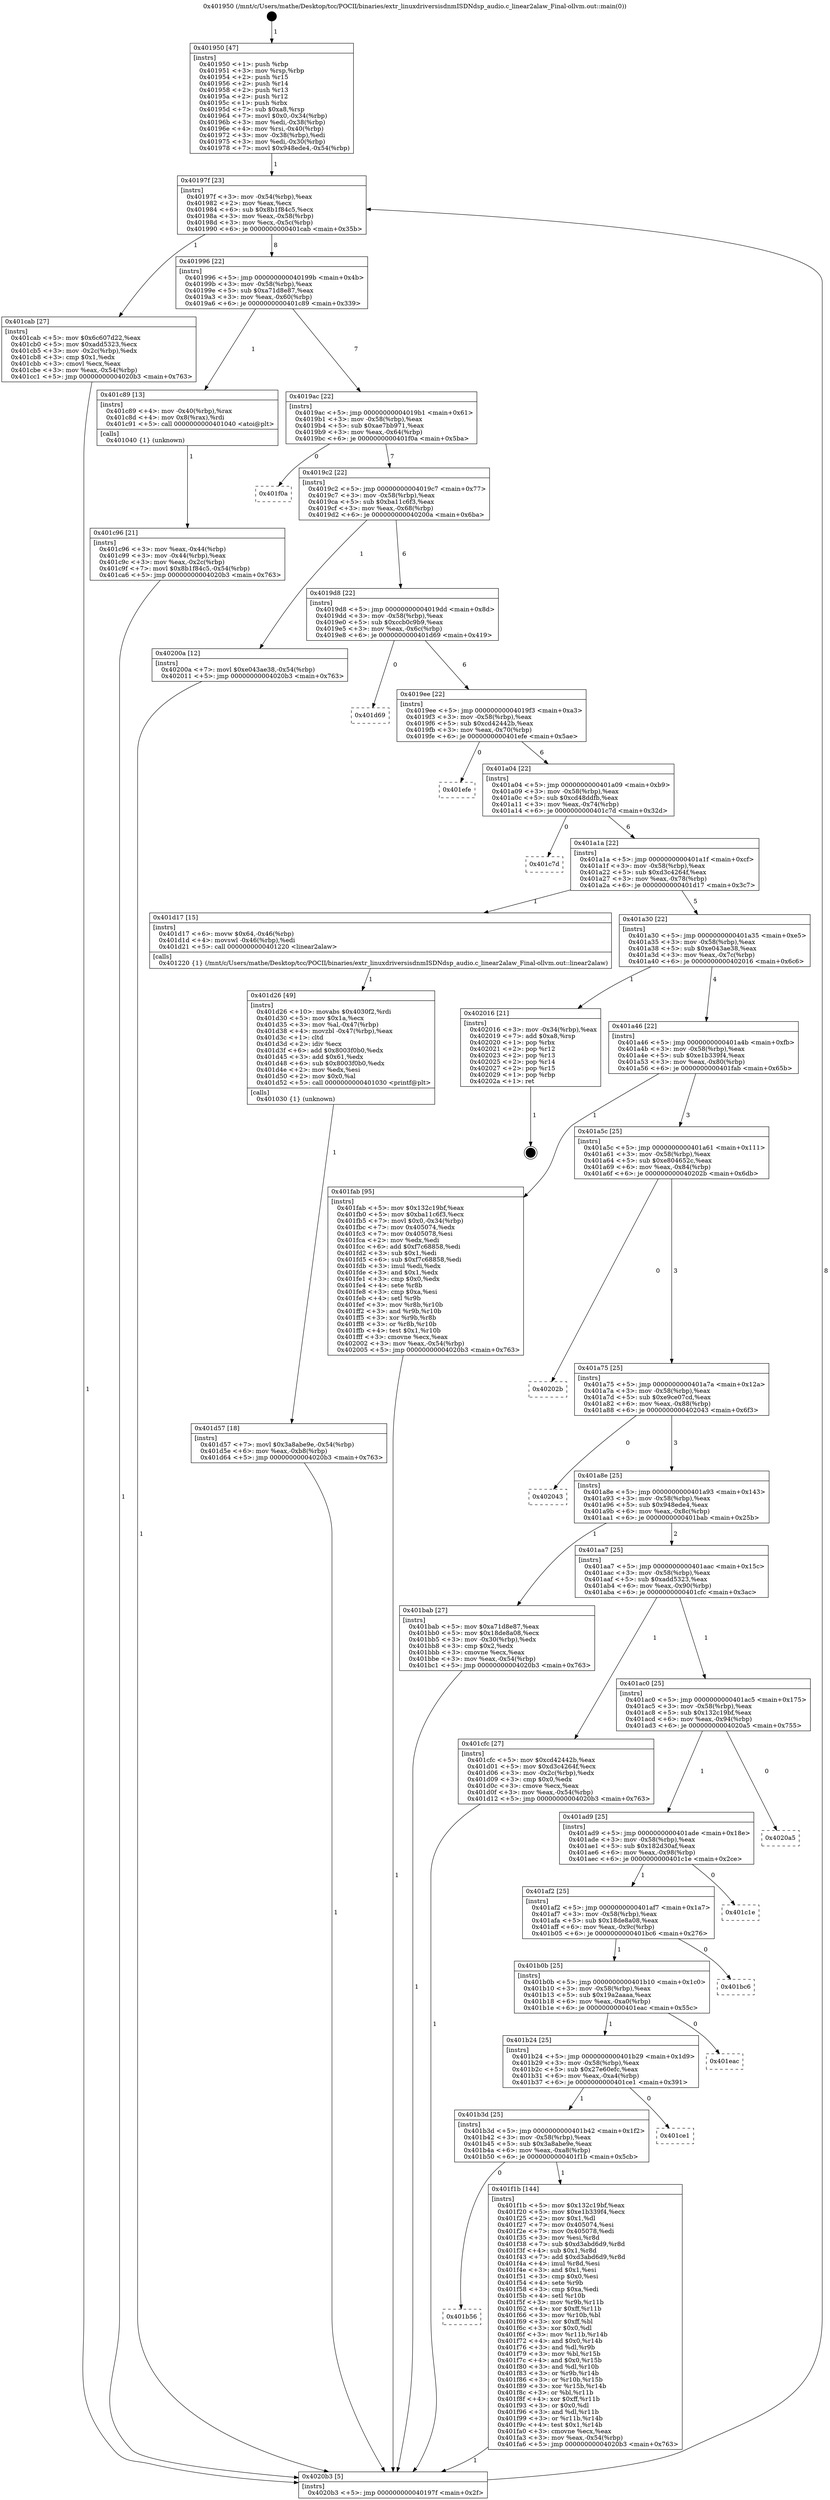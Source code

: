 digraph "0x401950" {
  label = "0x401950 (/mnt/c/Users/mathe/Desktop/tcc/POCII/binaries/extr_linuxdriversisdnmISDNdsp_audio.c_linear2alaw_Final-ollvm.out::main(0))"
  labelloc = "t"
  node[shape=record]

  Entry [label="",width=0.3,height=0.3,shape=circle,fillcolor=black,style=filled]
  "0x40197f" [label="{
     0x40197f [23]\l
     | [instrs]\l
     &nbsp;&nbsp;0x40197f \<+3\>: mov -0x54(%rbp),%eax\l
     &nbsp;&nbsp;0x401982 \<+2\>: mov %eax,%ecx\l
     &nbsp;&nbsp;0x401984 \<+6\>: sub $0x8b1f84c5,%ecx\l
     &nbsp;&nbsp;0x40198a \<+3\>: mov %eax,-0x58(%rbp)\l
     &nbsp;&nbsp;0x40198d \<+3\>: mov %ecx,-0x5c(%rbp)\l
     &nbsp;&nbsp;0x401990 \<+6\>: je 0000000000401cab \<main+0x35b\>\l
  }"]
  "0x401cab" [label="{
     0x401cab [27]\l
     | [instrs]\l
     &nbsp;&nbsp;0x401cab \<+5\>: mov $0x6c607d22,%eax\l
     &nbsp;&nbsp;0x401cb0 \<+5\>: mov $0xadd5323,%ecx\l
     &nbsp;&nbsp;0x401cb5 \<+3\>: mov -0x2c(%rbp),%edx\l
     &nbsp;&nbsp;0x401cb8 \<+3\>: cmp $0x1,%edx\l
     &nbsp;&nbsp;0x401cbb \<+3\>: cmovl %ecx,%eax\l
     &nbsp;&nbsp;0x401cbe \<+3\>: mov %eax,-0x54(%rbp)\l
     &nbsp;&nbsp;0x401cc1 \<+5\>: jmp 00000000004020b3 \<main+0x763\>\l
  }"]
  "0x401996" [label="{
     0x401996 [22]\l
     | [instrs]\l
     &nbsp;&nbsp;0x401996 \<+5\>: jmp 000000000040199b \<main+0x4b\>\l
     &nbsp;&nbsp;0x40199b \<+3\>: mov -0x58(%rbp),%eax\l
     &nbsp;&nbsp;0x40199e \<+5\>: sub $0xa71d8e87,%eax\l
     &nbsp;&nbsp;0x4019a3 \<+3\>: mov %eax,-0x60(%rbp)\l
     &nbsp;&nbsp;0x4019a6 \<+6\>: je 0000000000401c89 \<main+0x339\>\l
  }"]
  Exit [label="",width=0.3,height=0.3,shape=circle,fillcolor=black,style=filled,peripheries=2]
  "0x401c89" [label="{
     0x401c89 [13]\l
     | [instrs]\l
     &nbsp;&nbsp;0x401c89 \<+4\>: mov -0x40(%rbp),%rax\l
     &nbsp;&nbsp;0x401c8d \<+4\>: mov 0x8(%rax),%rdi\l
     &nbsp;&nbsp;0x401c91 \<+5\>: call 0000000000401040 \<atoi@plt\>\l
     | [calls]\l
     &nbsp;&nbsp;0x401040 \{1\} (unknown)\l
  }"]
  "0x4019ac" [label="{
     0x4019ac [22]\l
     | [instrs]\l
     &nbsp;&nbsp;0x4019ac \<+5\>: jmp 00000000004019b1 \<main+0x61\>\l
     &nbsp;&nbsp;0x4019b1 \<+3\>: mov -0x58(%rbp),%eax\l
     &nbsp;&nbsp;0x4019b4 \<+5\>: sub $0xae7bb971,%eax\l
     &nbsp;&nbsp;0x4019b9 \<+3\>: mov %eax,-0x64(%rbp)\l
     &nbsp;&nbsp;0x4019bc \<+6\>: je 0000000000401f0a \<main+0x5ba\>\l
  }"]
  "0x401b56" [label="{
     0x401b56\l
  }", style=dashed]
  "0x401f0a" [label="{
     0x401f0a\l
  }", style=dashed]
  "0x4019c2" [label="{
     0x4019c2 [22]\l
     | [instrs]\l
     &nbsp;&nbsp;0x4019c2 \<+5\>: jmp 00000000004019c7 \<main+0x77\>\l
     &nbsp;&nbsp;0x4019c7 \<+3\>: mov -0x58(%rbp),%eax\l
     &nbsp;&nbsp;0x4019ca \<+5\>: sub $0xba11c6f3,%eax\l
     &nbsp;&nbsp;0x4019cf \<+3\>: mov %eax,-0x68(%rbp)\l
     &nbsp;&nbsp;0x4019d2 \<+6\>: je 000000000040200a \<main+0x6ba\>\l
  }"]
  "0x401f1b" [label="{
     0x401f1b [144]\l
     | [instrs]\l
     &nbsp;&nbsp;0x401f1b \<+5\>: mov $0x132c19bf,%eax\l
     &nbsp;&nbsp;0x401f20 \<+5\>: mov $0xe1b339f4,%ecx\l
     &nbsp;&nbsp;0x401f25 \<+2\>: mov $0x1,%dl\l
     &nbsp;&nbsp;0x401f27 \<+7\>: mov 0x405074,%esi\l
     &nbsp;&nbsp;0x401f2e \<+7\>: mov 0x405078,%edi\l
     &nbsp;&nbsp;0x401f35 \<+3\>: mov %esi,%r8d\l
     &nbsp;&nbsp;0x401f38 \<+7\>: sub $0xd3abd6d9,%r8d\l
     &nbsp;&nbsp;0x401f3f \<+4\>: sub $0x1,%r8d\l
     &nbsp;&nbsp;0x401f43 \<+7\>: add $0xd3abd6d9,%r8d\l
     &nbsp;&nbsp;0x401f4a \<+4\>: imul %r8d,%esi\l
     &nbsp;&nbsp;0x401f4e \<+3\>: and $0x1,%esi\l
     &nbsp;&nbsp;0x401f51 \<+3\>: cmp $0x0,%esi\l
     &nbsp;&nbsp;0x401f54 \<+4\>: sete %r9b\l
     &nbsp;&nbsp;0x401f58 \<+3\>: cmp $0xa,%edi\l
     &nbsp;&nbsp;0x401f5b \<+4\>: setl %r10b\l
     &nbsp;&nbsp;0x401f5f \<+3\>: mov %r9b,%r11b\l
     &nbsp;&nbsp;0x401f62 \<+4\>: xor $0xff,%r11b\l
     &nbsp;&nbsp;0x401f66 \<+3\>: mov %r10b,%bl\l
     &nbsp;&nbsp;0x401f69 \<+3\>: xor $0xff,%bl\l
     &nbsp;&nbsp;0x401f6c \<+3\>: xor $0x0,%dl\l
     &nbsp;&nbsp;0x401f6f \<+3\>: mov %r11b,%r14b\l
     &nbsp;&nbsp;0x401f72 \<+4\>: and $0x0,%r14b\l
     &nbsp;&nbsp;0x401f76 \<+3\>: and %dl,%r9b\l
     &nbsp;&nbsp;0x401f79 \<+3\>: mov %bl,%r15b\l
     &nbsp;&nbsp;0x401f7c \<+4\>: and $0x0,%r15b\l
     &nbsp;&nbsp;0x401f80 \<+3\>: and %dl,%r10b\l
     &nbsp;&nbsp;0x401f83 \<+3\>: or %r9b,%r14b\l
     &nbsp;&nbsp;0x401f86 \<+3\>: or %r10b,%r15b\l
     &nbsp;&nbsp;0x401f89 \<+3\>: xor %r15b,%r14b\l
     &nbsp;&nbsp;0x401f8c \<+3\>: or %bl,%r11b\l
     &nbsp;&nbsp;0x401f8f \<+4\>: xor $0xff,%r11b\l
     &nbsp;&nbsp;0x401f93 \<+3\>: or $0x0,%dl\l
     &nbsp;&nbsp;0x401f96 \<+3\>: and %dl,%r11b\l
     &nbsp;&nbsp;0x401f99 \<+3\>: or %r11b,%r14b\l
     &nbsp;&nbsp;0x401f9c \<+4\>: test $0x1,%r14b\l
     &nbsp;&nbsp;0x401fa0 \<+3\>: cmovne %ecx,%eax\l
     &nbsp;&nbsp;0x401fa3 \<+3\>: mov %eax,-0x54(%rbp)\l
     &nbsp;&nbsp;0x401fa6 \<+5\>: jmp 00000000004020b3 \<main+0x763\>\l
  }"]
  "0x40200a" [label="{
     0x40200a [12]\l
     | [instrs]\l
     &nbsp;&nbsp;0x40200a \<+7\>: movl $0xe043ae38,-0x54(%rbp)\l
     &nbsp;&nbsp;0x402011 \<+5\>: jmp 00000000004020b3 \<main+0x763\>\l
  }"]
  "0x4019d8" [label="{
     0x4019d8 [22]\l
     | [instrs]\l
     &nbsp;&nbsp;0x4019d8 \<+5\>: jmp 00000000004019dd \<main+0x8d\>\l
     &nbsp;&nbsp;0x4019dd \<+3\>: mov -0x58(%rbp),%eax\l
     &nbsp;&nbsp;0x4019e0 \<+5\>: sub $0xccb0c9b9,%eax\l
     &nbsp;&nbsp;0x4019e5 \<+3\>: mov %eax,-0x6c(%rbp)\l
     &nbsp;&nbsp;0x4019e8 \<+6\>: je 0000000000401d69 \<main+0x419\>\l
  }"]
  "0x401b3d" [label="{
     0x401b3d [25]\l
     | [instrs]\l
     &nbsp;&nbsp;0x401b3d \<+5\>: jmp 0000000000401b42 \<main+0x1f2\>\l
     &nbsp;&nbsp;0x401b42 \<+3\>: mov -0x58(%rbp),%eax\l
     &nbsp;&nbsp;0x401b45 \<+5\>: sub $0x3a8abe9e,%eax\l
     &nbsp;&nbsp;0x401b4a \<+6\>: mov %eax,-0xa8(%rbp)\l
     &nbsp;&nbsp;0x401b50 \<+6\>: je 0000000000401f1b \<main+0x5cb\>\l
  }"]
  "0x401d69" [label="{
     0x401d69\l
  }", style=dashed]
  "0x4019ee" [label="{
     0x4019ee [22]\l
     | [instrs]\l
     &nbsp;&nbsp;0x4019ee \<+5\>: jmp 00000000004019f3 \<main+0xa3\>\l
     &nbsp;&nbsp;0x4019f3 \<+3\>: mov -0x58(%rbp),%eax\l
     &nbsp;&nbsp;0x4019f6 \<+5\>: sub $0xcd42442b,%eax\l
     &nbsp;&nbsp;0x4019fb \<+3\>: mov %eax,-0x70(%rbp)\l
     &nbsp;&nbsp;0x4019fe \<+6\>: je 0000000000401efe \<main+0x5ae\>\l
  }"]
  "0x401ce1" [label="{
     0x401ce1\l
  }", style=dashed]
  "0x401efe" [label="{
     0x401efe\l
  }", style=dashed]
  "0x401a04" [label="{
     0x401a04 [22]\l
     | [instrs]\l
     &nbsp;&nbsp;0x401a04 \<+5\>: jmp 0000000000401a09 \<main+0xb9\>\l
     &nbsp;&nbsp;0x401a09 \<+3\>: mov -0x58(%rbp),%eax\l
     &nbsp;&nbsp;0x401a0c \<+5\>: sub $0xcd48ddfb,%eax\l
     &nbsp;&nbsp;0x401a11 \<+3\>: mov %eax,-0x74(%rbp)\l
     &nbsp;&nbsp;0x401a14 \<+6\>: je 0000000000401c7d \<main+0x32d\>\l
  }"]
  "0x401b24" [label="{
     0x401b24 [25]\l
     | [instrs]\l
     &nbsp;&nbsp;0x401b24 \<+5\>: jmp 0000000000401b29 \<main+0x1d9\>\l
     &nbsp;&nbsp;0x401b29 \<+3\>: mov -0x58(%rbp),%eax\l
     &nbsp;&nbsp;0x401b2c \<+5\>: sub $0x27e60efc,%eax\l
     &nbsp;&nbsp;0x401b31 \<+6\>: mov %eax,-0xa4(%rbp)\l
     &nbsp;&nbsp;0x401b37 \<+6\>: je 0000000000401ce1 \<main+0x391\>\l
  }"]
  "0x401c7d" [label="{
     0x401c7d\l
  }", style=dashed]
  "0x401a1a" [label="{
     0x401a1a [22]\l
     | [instrs]\l
     &nbsp;&nbsp;0x401a1a \<+5\>: jmp 0000000000401a1f \<main+0xcf\>\l
     &nbsp;&nbsp;0x401a1f \<+3\>: mov -0x58(%rbp),%eax\l
     &nbsp;&nbsp;0x401a22 \<+5\>: sub $0xd3c4264f,%eax\l
     &nbsp;&nbsp;0x401a27 \<+3\>: mov %eax,-0x78(%rbp)\l
     &nbsp;&nbsp;0x401a2a \<+6\>: je 0000000000401d17 \<main+0x3c7\>\l
  }"]
  "0x401eac" [label="{
     0x401eac\l
  }", style=dashed]
  "0x401d17" [label="{
     0x401d17 [15]\l
     | [instrs]\l
     &nbsp;&nbsp;0x401d17 \<+6\>: movw $0x64,-0x46(%rbp)\l
     &nbsp;&nbsp;0x401d1d \<+4\>: movswl -0x46(%rbp),%edi\l
     &nbsp;&nbsp;0x401d21 \<+5\>: call 0000000000401220 \<linear2alaw\>\l
     | [calls]\l
     &nbsp;&nbsp;0x401220 \{1\} (/mnt/c/Users/mathe/Desktop/tcc/POCII/binaries/extr_linuxdriversisdnmISDNdsp_audio.c_linear2alaw_Final-ollvm.out::linear2alaw)\l
  }"]
  "0x401a30" [label="{
     0x401a30 [22]\l
     | [instrs]\l
     &nbsp;&nbsp;0x401a30 \<+5\>: jmp 0000000000401a35 \<main+0xe5\>\l
     &nbsp;&nbsp;0x401a35 \<+3\>: mov -0x58(%rbp),%eax\l
     &nbsp;&nbsp;0x401a38 \<+5\>: sub $0xe043ae38,%eax\l
     &nbsp;&nbsp;0x401a3d \<+3\>: mov %eax,-0x7c(%rbp)\l
     &nbsp;&nbsp;0x401a40 \<+6\>: je 0000000000402016 \<main+0x6c6\>\l
  }"]
  "0x401b0b" [label="{
     0x401b0b [25]\l
     | [instrs]\l
     &nbsp;&nbsp;0x401b0b \<+5\>: jmp 0000000000401b10 \<main+0x1c0\>\l
     &nbsp;&nbsp;0x401b10 \<+3\>: mov -0x58(%rbp),%eax\l
     &nbsp;&nbsp;0x401b13 \<+5\>: sub $0x19a2aaaa,%eax\l
     &nbsp;&nbsp;0x401b18 \<+6\>: mov %eax,-0xa0(%rbp)\l
     &nbsp;&nbsp;0x401b1e \<+6\>: je 0000000000401eac \<main+0x55c\>\l
  }"]
  "0x402016" [label="{
     0x402016 [21]\l
     | [instrs]\l
     &nbsp;&nbsp;0x402016 \<+3\>: mov -0x34(%rbp),%eax\l
     &nbsp;&nbsp;0x402019 \<+7\>: add $0xa8,%rsp\l
     &nbsp;&nbsp;0x402020 \<+1\>: pop %rbx\l
     &nbsp;&nbsp;0x402021 \<+2\>: pop %r12\l
     &nbsp;&nbsp;0x402023 \<+2\>: pop %r13\l
     &nbsp;&nbsp;0x402025 \<+2\>: pop %r14\l
     &nbsp;&nbsp;0x402027 \<+2\>: pop %r15\l
     &nbsp;&nbsp;0x402029 \<+1\>: pop %rbp\l
     &nbsp;&nbsp;0x40202a \<+1\>: ret\l
  }"]
  "0x401a46" [label="{
     0x401a46 [22]\l
     | [instrs]\l
     &nbsp;&nbsp;0x401a46 \<+5\>: jmp 0000000000401a4b \<main+0xfb\>\l
     &nbsp;&nbsp;0x401a4b \<+3\>: mov -0x58(%rbp),%eax\l
     &nbsp;&nbsp;0x401a4e \<+5\>: sub $0xe1b339f4,%eax\l
     &nbsp;&nbsp;0x401a53 \<+3\>: mov %eax,-0x80(%rbp)\l
     &nbsp;&nbsp;0x401a56 \<+6\>: je 0000000000401fab \<main+0x65b\>\l
  }"]
  "0x401bc6" [label="{
     0x401bc6\l
  }", style=dashed]
  "0x401fab" [label="{
     0x401fab [95]\l
     | [instrs]\l
     &nbsp;&nbsp;0x401fab \<+5\>: mov $0x132c19bf,%eax\l
     &nbsp;&nbsp;0x401fb0 \<+5\>: mov $0xba11c6f3,%ecx\l
     &nbsp;&nbsp;0x401fb5 \<+7\>: movl $0x0,-0x34(%rbp)\l
     &nbsp;&nbsp;0x401fbc \<+7\>: mov 0x405074,%edx\l
     &nbsp;&nbsp;0x401fc3 \<+7\>: mov 0x405078,%esi\l
     &nbsp;&nbsp;0x401fca \<+2\>: mov %edx,%edi\l
     &nbsp;&nbsp;0x401fcc \<+6\>: add $0xf7c68858,%edi\l
     &nbsp;&nbsp;0x401fd2 \<+3\>: sub $0x1,%edi\l
     &nbsp;&nbsp;0x401fd5 \<+6\>: sub $0xf7c68858,%edi\l
     &nbsp;&nbsp;0x401fdb \<+3\>: imul %edi,%edx\l
     &nbsp;&nbsp;0x401fde \<+3\>: and $0x1,%edx\l
     &nbsp;&nbsp;0x401fe1 \<+3\>: cmp $0x0,%edx\l
     &nbsp;&nbsp;0x401fe4 \<+4\>: sete %r8b\l
     &nbsp;&nbsp;0x401fe8 \<+3\>: cmp $0xa,%esi\l
     &nbsp;&nbsp;0x401feb \<+4\>: setl %r9b\l
     &nbsp;&nbsp;0x401fef \<+3\>: mov %r8b,%r10b\l
     &nbsp;&nbsp;0x401ff2 \<+3\>: and %r9b,%r10b\l
     &nbsp;&nbsp;0x401ff5 \<+3\>: xor %r9b,%r8b\l
     &nbsp;&nbsp;0x401ff8 \<+3\>: or %r8b,%r10b\l
     &nbsp;&nbsp;0x401ffb \<+4\>: test $0x1,%r10b\l
     &nbsp;&nbsp;0x401fff \<+3\>: cmovne %ecx,%eax\l
     &nbsp;&nbsp;0x402002 \<+3\>: mov %eax,-0x54(%rbp)\l
     &nbsp;&nbsp;0x402005 \<+5\>: jmp 00000000004020b3 \<main+0x763\>\l
  }"]
  "0x401a5c" [label="{
     0x401a5c [25]\l
     | [instrs]\l
     &nbsp;&nbsp;0x401a5c \<+5\>: jmp 0000000000401a61 \<main+0x111\>\l
     &nbsp;&nbsp;0x401a61 \<+3\>: mov -0x58(%rbp),%eax\l
     &nbsp;&nbsp;0x401a64 \<+5\>: sub $0xe804652c,%eax\l
     &nbsp;&nbsp;0x401a69 \<+6\>: mov %eax,-0x84(%rbp)\l
     &nbsp;&nbsp;0x401a6f \<+6\>: je 000000000040202b \<main+0x6db\>\l
  }"]
  "0x401af2" [label="{
     0x401af2 [25]\l
     | [instrs]\l
     &nbsp;&nbsp;0x401af2 \<+5\>: jmp 0000000000401af7 \<main+0x1a7\>\l
     &nbsp;&nbsp;0x401af7 \<+3\>: mov -0x58(%rbp),%eax\l
     &nbsp;&nbsp;0x401afa \<+5\>: sub $0x18de8a08,%eax\l
     &nbsp;&nbsp;0x401aff \<+6\>: mov %eax,-0x9c(%rbp)\l
     &nbsp;&nbsp;0x401b05 \<+6\>: je 0000000000401bc6 \<main+0x276\>\l
  }"]
  "0x40202b" [label="{
     0x40202b\l
  }", style=dashed]
  "0x401a75" [label="{
     0x401a75 [25]\l
     | [instrs]\l
     &nbsp;&nbsp;0x401a75 \<+5\>: jmp 0000000000401a7a \<main+0x12a\>\l
     &nbsp;&nbsp;0x401a7a \<+3\>: mov -0x58(%rbp),%eax\l
     &nbsp;&nbsp;0x401a7d \<+5\>: sub $0xe9ce07cd,%eax\l
     &nbsp;&nbsp;0x401a82 \<+6\>: mov %eax,-0x88(%rbp)\l
     &nbsp;&nbsp;0x401a88 \<+6\>: je 0000000000402043 \<main+0x6f3\>\l
  }"]
  "0x401c1e" [label="{
     0x401c1e\l
  }", style=dashed]
  "0x402043" [label="{
     0x402043\l
  }", style=dashed]
  "0x401a8e" [label="{
     0x401a8e [25]\l
     | [instrs]\l
     &nbsp;&nbsp;0x401a8e \<+5\>: jmp 0000000000401a93 \<main+0x143\>\l
     &nbsp;&nbsp;0x401a93 \<+3\>: mov -0x58(%rbp),%eax\l
     &nbsp;&nbsp;0x401a96 \<+5\>: sub $0x948ede4,%eax\l
     &nbsp;&nbsp;0x401a9b \<+6\>: mov %eax,-0x8c(%rbp)\l
     &nbsp;&nbsp;0x401aa1 \<+6\>: je 0000000000401bab \<main+0x25b\>\l
  }"]
  "0x401ad9" [label="{
     0x401ad9 [25]\l
     | [instrs]\l
     &nbsp;&nbsp;0x401ad9 \<+5\>: jmp 0000000000401ade \<main+0x18e\>\l
     &nbsp;&nbsp;0x401ade \<+3\>: mov -0x58(%rbp),%eax\l
     &nbsp;&nbsp;0x401ae1 \<+5\>: sub $0x182d30af,%eax\l
     &nbsp;&nbsp;0x401ae6 \<+6\>: mov %eax,-0x98(%rbp)\l
     &nbsp;&nbsp;0x401aec \<+6\>: je 0000000000401c1e \<main+0x2ce\>\l
  }"]
  "0x401bab" [label="{
     0x401bab [27]\l
     | [instrs]\l
     &nbsp;&nbsp;0x401bab \<+5\>: mov $0xa71d8e87,%eax\l
     &nbsp;&nbsp;0x401bb0 \<+5\>: mov $0x18de8a08,%ecx\l
     &nbsp;&nbsp;0x401bb5 \<+3\>: mov -0x30(%rbp),%edx\l
     &nbsp;&nbsp;0x401bb8 \<+3\>: cmp $0x2,%edx\l
     &nbsp;&nbsp;0x401bbb \<+3\>: cmovne %ecx,%eax\l
     &nbsp;&nbsp;0x401bbe \<+3\>: mov %eax,-0x54(%rbp)\l
     &nbsp;&nbsp;0x401bc1 \<+5\>: jmp 00000000004020b3 \<main+0x763\>\l
  }"]
  "0x401aa7" [label="{
     0x401aa7 [25]\l
     | [instrs]\l
     &nbsp;&nbsp;0x401aa7 \<+5\>: jmp 0000000000401aac \<main+0x15c\>\l
     &nbsp;&nbsp;0x401aac \<+3\>: mov -0x58(%rbp),%eax\l
     &nbsp;&nbsp;0x401aaf \<+5\>: sub $0xadd5323,%eax\l
     &nbsp;&nbsp;0x401ab4 \<+6\>: mov %eax,-0x90(%rbp)\l
     &nbsp;&nbsp;0x401aba \<+6\>: je 0000000000401cfc \<main+0x3ac\>\l
  }"]
  "0x4020b3" [label="{
     0x4020b3 [5]\l
     | [instrs]\l
     &nbsp;&nbsp;0x4020b3 \<+5\>: jmp 000000000040197f \<main+0x2f\>\l
  }"]
  "0x401950" [label="{
     0x401950 [47]\l
     | [instrs]\l
     &nbsp;&nbsp;0x401950 \<+1\>: push %rbp\l
     &nbsp;&nbsp;0x401951 \<+3\>: mov %rsp,%rbp\l
     &nbsp;&nbsp;0x401954 \<+2\>: push %r15\l
     &nbsp;&nbsp;0x401956 \<+2\>: push %r14\l
     &nbsp;&nbsp;0x401958 \<+2\>: push %r13\l
     &nbsp;&nbsp;0x40195a \<+2\>: push %r12\l
     &nbsp;&nbsp;0x40195c \<+1\>: push %rbx\l
     &nbsp;&nbsp;0x40195d \<+7\>: sub $0xa8,%rsp\l
     &nbsp;&nbsp;0x401964 \<+7\>: movl $0x0,-0x34(%rbp)\l
     &nbsp;&nbsp;0x40196b \<+3\>: mov %edi,-0x38(%rbp)\l
     &nbsp;&nbsp;0x40196e \<+4\>: mov %rsi,-0x40(%rbp)\l
     &nbsp;&nbsp;0x401972 \<+3\>: mov -0x38(%rbp),%edi\l
     &nbsp;&nbsp;0x401975 \<+3\>: mov %edi,-0x30(%rbp)\l
     &nbsp;&nbsp;0x401978 \<+7\>: movl $0x948ede4,-0x54(%rbp)\l
  }"]
  "0x401c96" [label="{
     0x401c96 [21]\l
     | [instrs]\l
     &nbsp;&nbsp;0x401c96 \<+3\>: mov %eax,-0x44(%rbp)\l
     &nbsp;&nbsp;0x401c99 \<+3\>: mov -0x44(%rbp),%eax\l
     &nbsp;&nbsp;0x401c9c \<+3\>: mov %eax,-0x2c(%rbp)\l
     &nbsp;&nbsp;0x401c9f \<+7\>: movl $0x8b1f84c5,-0x54(%rbp)\l
     &nbsp;&nbsp;0x401ca6 \<+5\>: jmp 00000000004020b3 \<main+0x763\>\l
  }"]
  "0x4020a5" [label="{
     0x4020a5\l
  }", style=dashed]
  "0x401cfc" [label="{
     0x401cfc [27]\l
     | [instrs]\l
     &nbsp;&nbsp;0x401cfc \<+5\>: mov $0xcd42442b,%eax\l
     &nbsp;&nbsp;0x401d01 \<+5\>: mov $0xd3c4264f,%ecx\l
     &nbsp;&nbsp;0x401d06 \<+3\>: mov -0x2c(%rbp),%edx\l
     &nbsp;&nbsp;0x401d09 \<+3\>: cmp $0x0,%edx\l
     &nbsp;&nbsp;0x401d0c \<+3\>: cmove %ecx,%eax\l
     &nbsp;&nbsp;0x401d0f \<+3\>: mov %eax,-0x54(%rbp)\l
     &nbsp;&nbsp;0x401d12 \<+5\>: jmp 00000000004020b3 \<main+0x763\>\l
  }"]
  "0x401ac0" [label="{
     0x401ac0 [25]\l
     | [instrs]\l
     &nbsp;&nbsp;0x401ac0 \<+5\>: jmp 0000000000401ac5 \<main+0x175\>\l
     &nbsp;&nbsp;0x401ac5 \<+3\>: mov -0x58(%rbp),%eax\l
     &nbsp;&nbsp;0x401ac8 \<+5\>: sub $0x132c19bf,%eax\l
     &nbsp;&nbsp;0x401acd \<+6\>: mov %eax,-0x94(%rbp)\l
     &nbsp;&nbsp;0x401ad3 \<+6\>: je 00000000004020a5 \<main+0x755\>\l
  }"]
  "0x401d26" [label="{
     0x401d26 [49]\l
     | [instrs]\l
     &nbsp;&nbsp;0x401d26 \<+10\>: movabs $0x4030f2,%rdi\l
     &nbsp;&nbsp;0x401d30 \<+5\>: mov $0x1a,%ecx\l
     &nbsp;&nbsp;0x401d35 \<+3\>: mov %al,-0x47(%rbp)\l
     &nbsp;&nbsp;0x401d38 \<+4\>: movzbl -0x47(%rbp),%eax\l
     &nbsp;&nbsp;0x401d3c \<+1\>: cltd\l
     &nbsp;&nbsp;0x401d3d \<+2\>: idiv %ecx\l
     &nbsp;&nbsp;0x401d3f \<+6\>: add $0x8003f0b0,%edx\l
     &nbsp;&nbsp;0x401d45 \<+3\>: add $0x61,%edx\l
     &nbsp;&nbsp;0x401d48 \<+6\>: sub $0x8003f0b0,%edx\l
     &nbsp;&nbsp;0x401d4e \<+2\>: mov %edx,%esi\l
     &nbsp;&nbsp;0x401d50 \<+2\>: mov $0x0,%al\l
     &nbsp;&nbsp;0x401d52 \<+5\>: call 0000000000401030 \<printf@plt\>\l
     | [calls]\l
     &nbsp;&nbsp;0x401030 \{1\} (unknown)\l
  }"]
  "0x401d57" [label="{
     0x401d57 [18]\l
     | [instrs]\l
     &nbsp;&nbsp;0x401d57 \<+7\>: movl $0x3a8abe9e,-0x54(%rbp)\l
     &nbsp;&nbsp;0x401d5e \<+6\>: mov %eax,-0xb8(%rbp)\l
     &nbsp;&nbsp;0x401d64 \<+5\>: jmp 00000000004020b3 \<main+0x763\>\l
  }"]
  Entry -> "0x401950" [label=" 1"]
  "0x40197f" -> "0x401cab" [label=" 1"]
  "0x40197f" -> "0x401996" [label=" 8"]
  "0x402016" -> Exit [label=" 1"]
  "0x401996" -> "0x401c89" [label=" 1"]
  "0x401996" -> "0x4019ac" [label=" 7"]
  "0x40200a" -> "0x4020b3" [label=" 1"]
  "0x4019ac" -> "0x401f0a" [label=" 0"]
  "0x4019ac" -> "0x4019c2" [label=" 7"]
  "0x401fab" -> "0x4020b3" [label=" 1"]
  "0x4019c2" -> "0x40200a" [label=" 1"]
  "0x4019c2" -> "0x4019d8" [label=" 6"]
  "0x401f1b" -> "0x4020b3" [label=" 1"]
  "0x4019d8" -> "0x401d69" [label=" 0"]
  "0x4019d8" -> "0x4019ee" [label=" 6"]
  "0x401b3d" -> "0x401f1b" [label=" 1"]
  "0x4019ee" -> "0x401efe" [label=" 0"]
  "0x4019ee" -> "0x401a04" [label=" 6"]
  "0x401b3d" -> "0x401b56" [label=" 0"]
  "0x401a04" -> "0x401c7d" [label=" 0"]
  "0x401a04" -> "0x401a1a" [label=" 6"]
  "0x401b24" -> "0x401ce1" [label=" 0"]
  "0x401a1a" -> "0x401d17" [label=" 1"]
  "0x401a1a" -> "0x401a30" [label=" 5"]
  "0x401b24" -> "0x401b3d" [label=" 1"]
  "0x401a30" -> "0x402016" [label=" 1"]
  "0x401a30" -> "0x401a46" [label=" 4"]
  "0x401b0b" -> "0x401eac" [label=" 0"]
  "0x401a46" -> "0x401fab" [label=" 1"]
  "0x401a46" -> "0x401a5c" [label=" 3"]
  "0x401b0b" -> "0x401b24" [label=" 1"]
  "0x401a5c" -> "0x40202b" [label=" 0"]
  "0x401a5c" -> "0x401a75" [label=" 3"]
  "0x401af2" -> "0x401bc6" [label=" 0"]
  "0x401a75" -> "0x402043" [label=" 0"]
  "0x401a75" -> "0x401a8e" [label=" 3"]
  "0x401af2" -> "0x401b0b" [label=" 1"]
  "0x401a8e" -> "0x401bab" [label=" 1"]
  "0x401a8e" -> "0x401aa7" [label=" 2"]
  "0x401bab" -> "0x4020b3" [label=" 1"]
  "0x401950" -> "0x40197f" [label=" 1"]
  "0x4020b3" -> "0x40197f" [label=" 8"]
  "0x401c89" -> "0x401c96" [label=" 1"]
  "0x401c96" -> "0x4020b3" [label=" 1"]
  "0x401cab" -> "0x4020b3" [label=" 1"]
  "0x401ad9" -> "0x401c1e" [label=" 0"]
  "0x401aa7" -> "0x401cfc" [label=" 1"]
  "0x401aa7" -> "0x401ac0" [label=" 1"]
  "0x401cfc" -> "0x4020b3" [label=" 1"]
  "0x401d17" -> "0x401d26" [label=" 1"]
  "0x401d26" -> "0x401d57" [label=" 1"]
  "0x401d57" -> "0x4020b3" [label=" 1"]
  "0x401ad9" -> "0x401af2" [label=" 1"]
  "0x401ac0" -> "0x4020a5" [label=" 0"]
  "0x401ac0" -> "0x401ad9" [label=" 1"]
}
